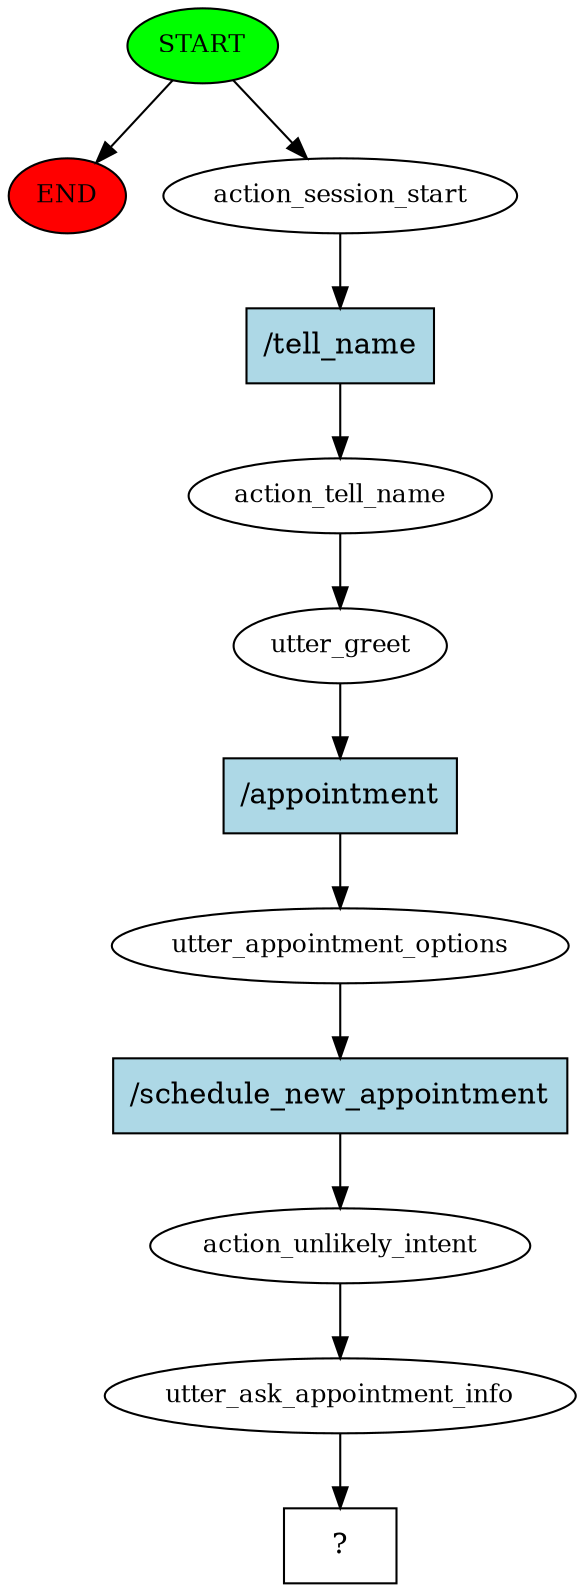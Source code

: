 digraph  {
0 [class="start active", fillcolor=green, fontsize=12, label=START, style=filled];
"-1" [class=end, fillcolor=red, fontsize=12, label=END, style=filled];
1 [class=active, fontsize=12, label=action_session_start];
2 [class=active, fontsize=12, label=action_tell_name];
3 [class=active, fontsize=12, label=utter_greet];
4 [class=active, fontsize=12, label=utter_appointment_options];
5 [class=active, fontsize=12, label=action_unlikely_intent];
6 [class=active, fontsize=12, label=utter_ask_appointment_info];
7 [class="intent dashed active", label="  ?  ", shape=rect];
8 [class="intent active", fillcolor=lightblue, label="/tell_name", shape=rect, style=filled];
9 [class="intent active", fillcolor=lightblue, label="/appointment", shape=rect, style=filled];
10 [class="intent active", fillcolor=lightblue, label="/schedule_new_appointment", shape=rect, style=filled];
0 -> "-1"  [class="", key=NONE, label=""];
0 -> 1  [class=active, key=NONE, label=""];
1 -> 8  [class=active, key=0];
2 -> 3  [class=active, key=NONE, label=""];
3 -> 9  [class=active, key=0];
4 -> 10  [class=active, key=0];
5 -> 6  [class=active, key=NONE, label=""];
6 -> 7  [class=active, key=NONE, label=""];
8 -> 2  [class=active, key=0];
9 -> 4  [class=active, key=0];
10 -> 5  [class=active, key=0];
}
